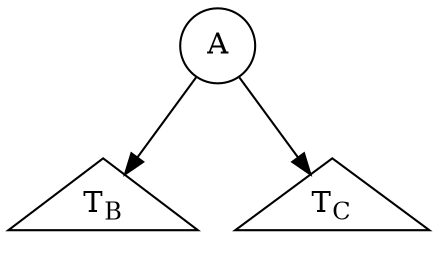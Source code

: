 digraph ""
{
   n018 ;
   n018 [label="A"][shape=circle] ;
   n018 -> n019 ;
   n019 [label=<T<SUB>B</SUB>>][shape=triangle] ;
   n018 -> n020 ;
   n020 [label=<T<SUB>C</SUB>>][shape=triangle] ;
}
